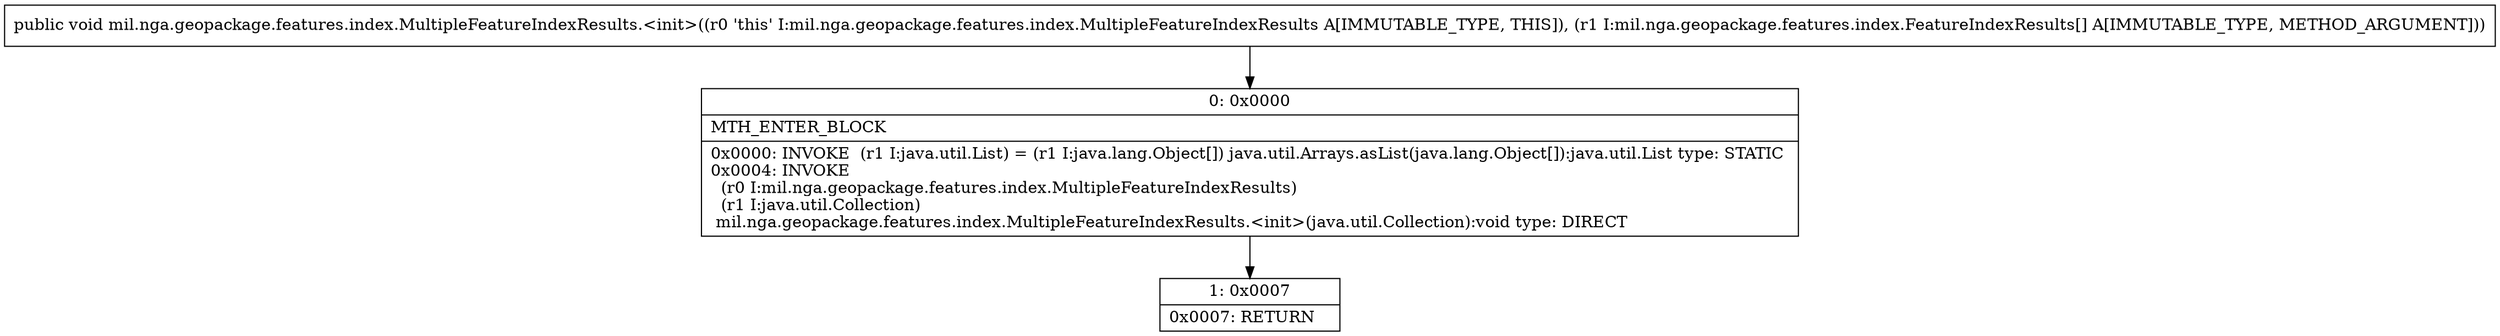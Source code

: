 digraph "CFG formil.nga.geopackage.features.index.MultipleFeatureIndexResults.\<init\>([Lmil\/nga\/geopackage\/features\/index\/FeatureIndexResults;)V" {
Node_0 [shape=record,label="{0\:\ 0x0000|MTH_ENTER_BLOCK\l|0x0000: INVOKE  (r1 I:java.util.List) = (r1 I:java.lang.Object[]) java.util.Arrays.asList(java.lang.Object[]):java.util.List type: STATIC \l0x0004: INVOKE  \l  (r0 I:mil.nga.geopackage.features.index.MultipleFeatureIndexResults)\l  (r1 I:java.util.Collection)\l mil.nga.geopackage.features.index.MultipleFeatureIndexResults.\<init\>(java.util.Collection):void type: DIRECT \l}"];
Node_1 [shape=record,label="{1\:\ 0x0007|0x0007: RETURN   \l}"];
MethodNode[shape=record,label="{public void mil.nga.geopackage.features.index.MultipleFeatureIndexResults.\<init\>((r0 'this' I:mil.nga.geopackage.features.index.MultipleFeatureIndexResults A[IMMUTABLE_TYPE, THIS]), (r1 I:mil.nga.geopackage.features.index.FeatureIndexResults[] A[IMMUTABLE_TYPE, METHOD_ARGUMENT])) }"];
MethodNode -> Node_0;
Node_0 -> Node_1;
}

